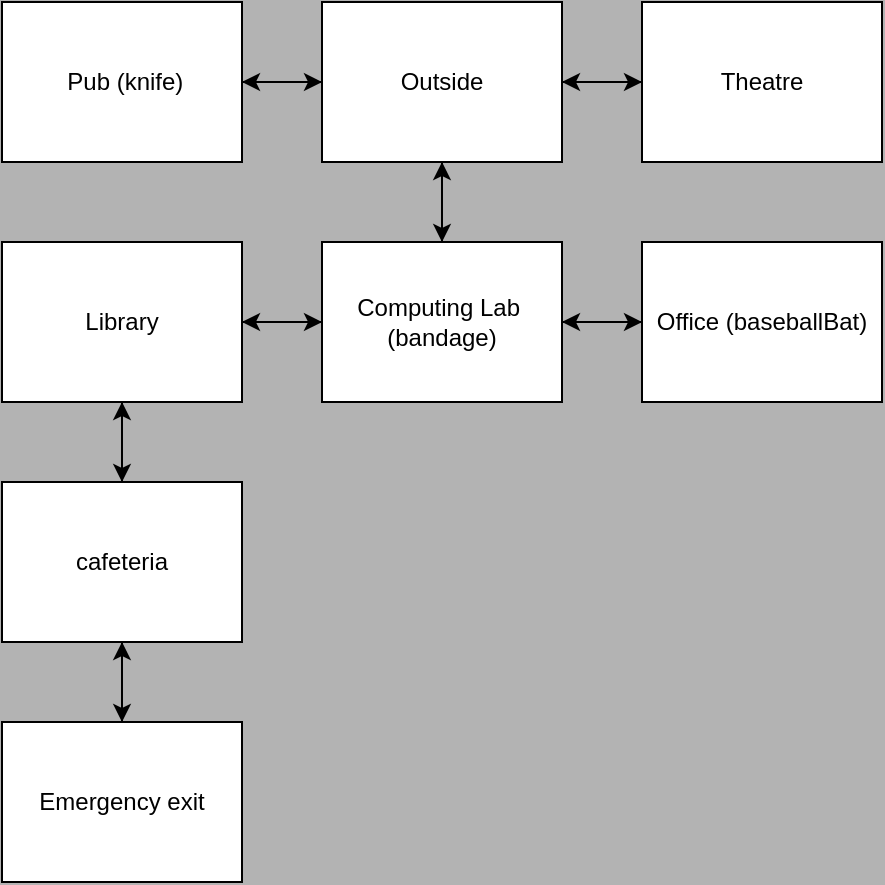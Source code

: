 <mxfile>
    <diagram id="DiQoJm83k6CmykA-r2Xz" name="Page-1">
        <mxGraphModel dx="413" dy="368" grid="1" gridSize="10" guides="1" tooltips="1" connect="1" arrows="1" fold="1" page="1" pageScale="1" pageWidth="850" pageHeight="1100" background="#B3B3B3" math="0" shadow="0">
            <root>
                <mxCell id="0"/>
                <mxCell id="1" parent="0"/>
                <mxCell id="13" style="edgeStyle=none;html=1;" parent="1" source="2" target="7" edge="1">
                    <mxGeometry relative="1" as="geometry"/>
                </mxCell>
                <mxCell id="15" value="" style="edgeStyle=none;html=1;" parent="1" source="2" target="4" edge="1">
                    <mxGeometry relative="1" as="geometry"/>
                </mxCell>
                <mxCell id="17" value="" style="edgeStyle=none;html=1;" parent="1" source="2" target="6" edge="1">
                    <mxGeometry relative="1" as="geometry"/>
                </mxCell>
                <mxCell id="2" value="Outside" style="html=1;whiteSpace=wrap;" parent="1" vertex="1">
                    <mxGeometry x="360" y="400" width="120" height="80" as="geometry"/>
                </mxCell>
                <mxCell id="16" style="edgeStyle=none;html=1;entryX=1;entryY=0.5;entryDx=0;entryDy=0;" parent="1" source="4" target="2" edge="1">
                    <mxGeometry relative="1" as="geometry"/>
                </mxCell>
                <mxCell id="4" value="Theatre" style="html=1;whiteSpace=wrap;" parent="1" vertex="1">
                    <mxGeometry x="520" y="400" width="120" height="80" as="geometry"/>
                </mxCell>
                <mxCell id="18" style="edgeStyle=none;html=1;" parent="1" source="6" target="2" edge="1">
                    <mxGeometry relative="1" as="geometry"/>
                </mxCell>
                <mxCell id="6" value="&amp;nbsp;Pub (knife)" style="html=1;whiteSpace=wrap;" parent="1" vertex="1">
                    <mxGeometry x="200" y="400" width="120" height="80" as="geometry"/>
                </mxCell>
                <mxCell id="12" style="edgeStyle=none;html=1;entryX=0.5;entryY=1;entryDx=0;entryDy=0;" parent="1" source="7" target="2" edge="1">
                    <mxGeometry relative="1" as="geometry"/>
                </mxCell>
                <mxCell id="25" value="" style="edgeStyle=none;html=1;" parent="1" source="7" target="9" edge="1">
                    <mxGeometry relative="1" as="geometry"/>
                </mxCell>
                <mxCell id="28" style="edgeStyle=none;html=1;" parent="1" source="7" target="19" edge="1">
                    <mxGeometry relative="1" as="geometry"/>
                </mxCell>
                <mxCell id="7" value="Computing Lab&amp;nbsp;&lt;div&gt;(bandage)&lt;/div&gt;" style="html=1;whiteSpace=wrap;" parent="1" vertex="1">
                    <mxGeometry x="360" y="520" width="120" height="80" as="geometry"/>
                </mxCell>
                <mxCell id="26" style="edgeStyle=none;html=1;" parent="1" source="9" target="7" edge="1">
                    <mxGeometry relative="1" as="geometry"/>
                </mxCell>
                <mxCell id="9" value="Office (baseballBat)" style="html=1;whiteSpace=wrap;" parent="1" vertex="1">
                    <mxGeometry x="520" y="520" width="120" height="80" as="geometry"/>
                </mxCell>
                <mxCell id="27" value="" style="edgeStyle=none;html=1;" parent="1" source="19" target="7" edge="1">
                    <mxGeometry relative="1" as="geometry"/>
                </mxCell>
                <mxCell id="29" style="edgeStyle=none;html=1;" parent="1" source="19" target="22" edge="1">
                    <mxGeometry relative="1" as="geometry"/>
                </mxCell>
                <mxCell id="19" value="Library" style="html=1;whiteSpace=wrap;" parent="1" vertex="1">
                    <mxGeometry x="200" y="520" width="120" height="80" as="geometry"/>
                </mxCell>
                <mxCell id="30" style="edgeStyle=none;html=1;entryX=0.5;entryY=1;entryDx=0;entryDy=0;" parent="1" source="22" target="19" edge="1">
                    <mxGeometry relative="1" as="geometry"/>
                </mxCell>
                <mxCell id="33" style="edgeStyle=none;html=1;" parent="1" source="22" target="32" edge="1">
                    <mxGeometry relative="1" as="geometry"/>
                </mxCell>
                <mxCell id="22" value="cafeteria" style="html=1;whiteSpace=wrap;" parent="1" vertex="1">
                    <mxGeometry x="200" y="640" width="120" height="80" as="geometry"/>
                </mxCell>
                <mxCell id="34" style="edgeStyle=none;html=1;entryX=0.5;entryY=1;entryDx=0;entryDy=0;" parent="1" source="32" target="22" edge="1">
                    <mxGeometry relative="1" as="geometry"/>
                </mxCell>
                <mxCell id="32" value="Emergency exit" style="html=1;whiteSpace=wrap;" parent="1" vertex="1">
                    <mxGeometry x="200" y="760" width="120" height="80" as="geometry"/>
                </mxCell>
            </root>
        </mxGraphModel>
    </diagram>
</mxfile>